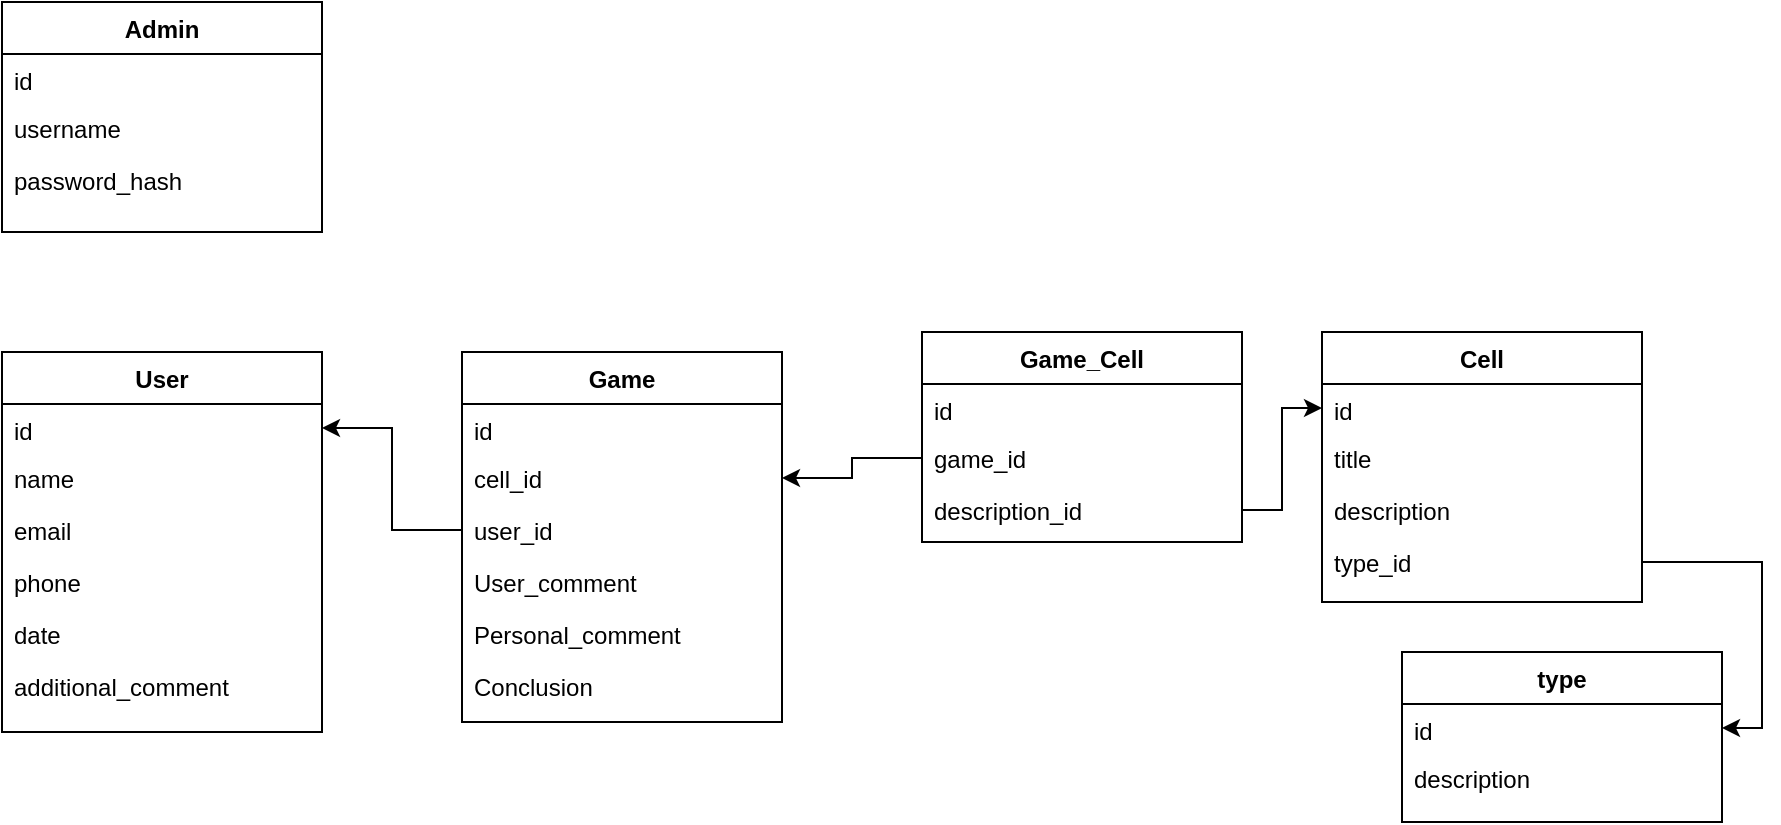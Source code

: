 <mxfile version="20.8.23" type="github">
  <diagram name="Page-1" id="9f46799a-70d6-7492-0946-bef42562c5a5">
    <mxGraphModel dx="1434" dy="3314" grid="1" gridSize="10" guides="1" tooltips="1" connect="1" arrows="1" fold="1" page="1" pageScale="1" pageWidth="1100" pageHeight="850" background="none" math="0" shadow="0">
      <root>
        <mxCell id="0" />
        <mxCell id="1" parent="0" />
        <mxCell id="Sm0ss1CgcWURTjr-spZG-1" value="Admin" style="swimlane;fontStyle=1;align=center;verticalAlign=top;childLayout=stackLayout;horizontal=1;startSize=26;horizontalStack=0;resizeParent=1;resizeLast=0;collapsible=1;marginBottom=0;rounded=0;shadow=0;strokeWidth=1;" parent="1" vertex="1">
          <mxGeometry x="60" y="-2365" width="160" height="115" as="geometry">
            <mxRectangle x="340" y="380" width="170" height="26" as="alternateBounds" />
          </mxGeometry>
        </mxCell>
        <mxCell id="Sm0ss1CgcWURTjr-spZG-2" value="id" style="text;align=left;verticalAlign=top;spacingLeft=4;spacingRight=4;overflow=hidden;rotatable=0;points=[[0,0.5],[1,0.5]];portConstraint=eastwest;" parent="Sm0ss1CgcWURTjr-spZG-1" vertex="1">
          <mxGeometry y="26" width="160" height="24" as="geometry" />
        </mxCell>
        <mxCell id="Sm0ss1CgcWURTjr-spZG-3" value="username" style="text;align=left;verticalAlign=top;spacingLeft=4;spacingRight=4;overflow=hidden;rotatable=0;points=[[0,0.5],[1,0.5]];portConstraint=eastwest;" parent="Sm0ss1CgcWURTjr-spZG-1" vertex="1">
          <mxGeometry y="50" width="160" height="26" as="geometry" />
        </mxCell>
        <mxCell id="Sm0ss1CgcWURTjr-spZG-4" value="password_hash" style="text;align=left;verticalAlign=top;spacingLeft=4;spacingRight=4;overflow=hidden;rotatable=0;points=[[0,0.5],[1,0.5]];portConstraint=eastwest;" parent="Sm0ss1CgcWURTjr-spZG-1" vertex="1">
          <mxGeometry y="76" width="160" height="26" as="geometry" />
        </mxCell>
        <mxCell id="Sm0ss1CgcWURTjr-spZG-11" value="User" style="swimlane;fontStyle=1;align=center;verticalAlign=top;childLayout=stackLayout;horizontal=1;startSize=26;horizontalStack=0;resizeParent=1;resizeLast=0;collapsible=1;marginBottom=0;rounded=0;shadow=0;strokeWidth=1;" parent="1" vertex="1">
          <mxGeometry x="60" y="-2190" width="160" height="190" as="geometry">
            <mxRectangle x="340" y="380" width="170" height="26" as="alternateBounds" />
          </mxGeometry>
        </mxCell>
        <mxCell id="Sm0ss1CgcWURTjr-spZG-12" value="id" style="text;align=left;verticalAlign=top;spacingLeft=4;spacingRight=4;overflow=hidden;rotatable=0;points=[[0,0.5],[1,0.5]];portConstraint=eastwest;" parent="Sm0ss1CgcWURTjr-spZG-11" vertex="1">
          <mxGeometry y="26" width="160" height="24" as="geometry" />
        </mxCell>
        <mxCell id="Sm0ss1CgcWURTjr-spZG-14" value="name" style="text;align=left;verticalAlign=top;spacingLeft=4;spacingRight=4;overflow=hidden;rotatable=0;points=[[0,0.5],[1,0.5]];portConstraint=eastwest;" parent="Sm0ss1CgcWURTjr-spZG-11" vertex="1">
          <mxGeometry y="50" width="160" height="26" as="geometry" />
        </mxCell>
        <mxCell id="Sm0ss1CgcWURTjr-spZG-13" value="email" style="text;align=left;verticalAlign=top;spacingLeft=4;spacingRight=4;overflow=hidden;rotatable=0;points=[[0,0.5],[1,0.5]];portConstraint=eastwest;" parent="Sm0ss1CgcWURTjr-spZG-11" vertex="1">
          <mxGeometry y="76" width="160" height="26" as="geometry" />
        </mxCell>
        <mxCell id="aC7HOlzn7UsuC4Z27_pg-23" value="phone" style="text;align=left;verticalAlign=top;spacingLeft=4;spacingRight=4;overflow=hidden;rotatable=0;points=[[0,0.5],[1,0.5]];portConstraint=eastwest;" vertex="1" parent="Sm0ss1CgcWURTjr-spZG-11">
          <mxGeometry y="102" width="160" height="26" as="geometry" />
        </mxCell>
        <mxCell id="aC7HOlzn7UsuC4Z27_pg-15" value="date" style="text;align=left;verticalAlign=top;spacingLeft=4;spacingRight=4;overflow=hidden;rotatable=0;points=[[0,0.5],[1,0.5]];portConstraint=eastwest;" vertex="1" parent="Sm0ss1CgcWURTjr-spZG-11">
          <mxGeometry y="128" width="160" height="26" as="geometry" />
        </mxCell>
        <mxCell id="Sm0ss1CgcWURTjr-spZG-16" value="additional_comment" style="text;align=left;verticalAlign=top;spacingLeft=4;spacingRight=4;overflow=hidden;rotatable=0;points=[[0,0.5],[1,0.5]];portConstraint=eastwest;" parent="Sm0ss1CgcWURTjr-spZG-11" vertex="1">
          <mxGeometry y="154" width="160" height="26" as="geometry" />
        </mxCell>
        <mxCell id="Sm0ss1CgcWURTjr-spZG-18" value="Cell" style="swimlane;fontStyle=1;align=center;verticalAlign=top;childLayout=stackLayout;horizontal=1;startSize=26;horizontalStack=0;resizeParent=1;resizeLast=0;collapsible=1;marginBottom=0;rounded=0;shadow=0;strokeWidth=1;" parent="1" vertex="1">
          <mxGeometry x="720" y="-2200" width="160" height="135" as="geometry">
            <mxRectangle x="340" y="380" width="170" height="26" as="alternateBounds" />
          </mxGeometry>
        </mxCell>
        <mxCell id="Sm0ss1CgcWURTjr-spZG-19" value="id" style="text;align=left;verticalAlign=top;spacingLeft=4;spacingRight=4;overflow=hidden;rotatable=0;points=[[0,0.5],[1,0.5]];portConstraint=eastwest;" parent="Sm0ss1CgcWURTjr-spZG-18" vertex="1">
          <mxGeometry y="26" width="160" height="24" as="geometry" />
        </mxCell>
        <mxCell id="Sm0ss1CgcWURTjr-spZG-20" value="title" style="text;align=left;verticalAlign=top;spacingLeft=4;spacingRight=4;overflow=hidden;rotatable=0;points=[[0,0.5],[1,0.5]];portConstraint=eastwest;" parent="Sm0ss1CgcWURTjr-spZG-18" vertex="1">
          <mxGeometry y="50" width="160" height="26" as="geometry" />
        </mxCell>
        <mxCell id="Sm0ss1CgcWURTjr-spZG-21" value="description" style="text;align=left;verticalAlign=top;spacingLeft=4;spacingRight=4;overflow=hidden;rotatable=0;points=[[0,0.5],[1,0.5]];portConstraint=eastwest;" parent="Sm0ss1CgcWURTjr-spZG-18" vertex="1">
          <mxGeometry y="76" width="160" height="26" as="geometry" />
        </mxCell>
        <mxCell id="aC7HOlzn7UsuC4Z27_pg-16" value="type_id" style="text;align=left;verticalAlign=top;spacingLeft=4;spacingRight=4;overflow=hidden;rotatable=0;points=[[0,0.5],[1,0.5]];portConstraint=eastwest;" vertex="1" parent="Sm0ss1CgcWURTjr-spZG-18">
          <mxGeometry y="102" width="160" height="26" as="geometry" />
        </mxCell>
        <mxCell id="aC7HOlzn7UsuC4Z27_pg-3" value="Game_Cell" style="swimlane;fontStyle=1;align=center;verticalAlign=top;childLayout=stackLayout;horizontal=1;startSize=26;horizontalStack=0;resizeParent=1;resizeLast=0;collapsible=1;marginBottom=0;rounded=0;shadow=0;strokeWidth=1;" vertex="1" parent="1">
          <mxGeometry x="520" y="-2200" width="160" height="105" as="geometry">
            <mxRectangle x="340" y="380" width="170" height="26" as="alternateBounds" />
          </mxGeometry>
        </mxCell>
        <mxCell id="aC7HOlzn7UsuC4Z27_pg-4" value="id" style="text;align=left;verticalAlign=top;spacingLeft=4;spacingRight=4;overflow=hidden;rotatable=0;points=[[0,0.5],[1,0.5]];portConstraint=eastwest;" vertex="1" parent="aC7HOlzn7UsuC4Z27_pg-3">
          <mxGeometry y="26" width="160" height="24" as="geometry" />
        </mxCell>
        <mxCell id="aC7HOlzn7UsuC4Z27_pg-5" value="game_id" style="text;align=left;verticalAlign=top;spacingLeft=4;spacingRight=4;overflow=hidden;rotatable=0;points=[[0,0.5],[1,0.5]];portConstraint=eastwest;" vertex="1" parent="aC7HOlzn7UsuC4Z27_pg-3">
          <mxGeometry y="50" width="160" height="26" as="geometry" />
        </mxCell>
        <mxCell id="aC7HOlzn7UsuC4Z27_pg-6" value="description_id" style="text;align=left;verticalAlign=top;spacingLeft=4;spacingRight=4;overflow=hidden;rotatable=0;points=[[0,0.5],[1,0.5]];portConstraint=eastwest;" vertex="1" parent="aC7HOlzn7UsuC4Z27_pg-3">
          <mxGeometry y="76" width="160" height="26" as="geometry" />
        </mxCell>
        <mxCell id="aC7HOlzn7UsuC4Z27_pg-17" value="type" style="swimlane;fontStyle=1;align=center;verticalAlign=top;childLayout=stackLayout;horizontal=1;startSize=26;horizontalStack=0;resizeParent=1;resizeLast=0;collapsible=1;marginBottom=0;rounded=0;shadow=0;strokeWidth=1;" vertex="1" parent="1">
          <mxGeometry x="760" y="-2040" width="160" height="85" as="geometry">
            <mxRectangle x="340" y="380" width="170" height="26" as="alternateBounds" />
          </mxGeometry>
        </mxCell>
        <mxCell id="aC7HOlzn7UsuC4Z27_pg-18" value="id" style="text;align=left;verticalAlign=top;spacingLeft=4;spacingRight=4;overflow=hidden;rotatable=0;points=[[0,0.5],[1,0.5]];portConstraint=eastwest;" vertex="1" parent="aC7HOlzn7UsuC4Z27_pg-17">
          <mxGeometry y="26" width="160" height="24" as="geometry" />
        </mxCell>
        <mxCell id="aC7HOlzn7UsuC4Z27_pg-20" value="description" style="text;align=left;verticalAlign=top;spacingLeft=4;spacingRight=4;overflow=hidden;rotatable=0;points=[[0,0.5],[1,0.5]];portConstraint=eastwest;" vertex="1" parent="aC7HOlzn7UsuC4Z27_pg-17">
          <mxGeometry y="50" width="160" height="26" as="geometry" />
        </mxCell>
        <mxCell id="aC7HOlzn7UsuC4Z27_pg-22" style="edgeStyle=orthogonalEdgeStyle;rounded=0;orthogonalLoop=1;jettySize=auto;html=1;entryX=1;entryY=0.5;entryDx=0;entryDy=0;" edge="1" parent="1" source="aC7HOlzn7UsuC4Z27_pg-16" target="aC7HOlzn7UsuC4Z27_pg-18">
          <mxGeometry relative="1" as="geometry" />
        </mxCell>
        <mxCell id="aC7HOlzn7UsuC4Z27_pg-25" value="Game" style="swimlane;fontStyle=1;align=center;verticalAlign=top;childLayout=stackLayout;horizontal=1;startSize=26;horizontalStack=0;resizeParent=1;resizeLast=0;collapsible=1;marginBottom=0;rounded=0;shadow=0;strokeWidth=1;" vertex="1" parent="1">
          <mxGeometry x="290" y="-2190" width="160" height="185" as="geometry">
            <mxRectangle x="340" y="380" width="170" height="26" as="alternateBounds" />
          </mxGeometry>
        </mxCell>
        <mxCell id="aC7HOlzn7UsuC4Z27_pg-26" value="id" style="text;align=left;verticalAlign=top;spacingLeft=4;spacingRight=4;overflow=hidden;rotatable=0;points=[[0,0.5],[1,0.5]];portConstraint=eastwest;" vertex="1" parent="aC7HOlzn7UsuC4Z27_pg-25">
          <mxGeometry y="26" width="160" height="24" as="geometry" />
        </mxCell>
        <mxCell id="aC7HOlzn7UsuC4Z27_pg-27" value="cell_id" style="text;align=left;verticalAlign=top;spacingLeft=4;spacingRight=4;overflow=hidden;rotatable=0;points=[[0,0.5],[1,0.5]];portConstraint=eastwest;" vertex="1" parent="aC7HOlzn7UsuC4Z27_pg-25">
          <mxGeometry y="50" width="160" height="26" as="geometry" />
        </mxCell>
        <mxCell id="aC7HOlzn7UsuC4Z27_pg-34" value="user_id" style="text;align=left;verticalAlign=top;spacingLeft=4;spacingRight=4;overflow=hidden;rotatable=0;points=[[0,0.5],[1,0.5]];portConstraint=eastwest;" vertex="1" parent="aC7HOlzn7UsuC4Z27_pg-25">
          <mxGeometry y="76" width="160" height="26" as="geometry" />
        </mxCell>
        <mxCell id="aC7HOlzn7UsuC4Z27_pg-28" value="User_comment" style="text;align=left;verticalAlign=top;spacingLeft=4;spacingRight=4;overflow=hidden;rotatable=0;points=[[0,0.5],[1,0.5]];portConstraint=eastwest;" vertex="1" parent="aC7HOlzn7UsuC4Z27_pg-25">
          <mxGeometry y="102" width="160" height="26" as="geometry" />
        </mxCell>
        <mxCell id="aC7HOlzn7UsuC4Z27_pg-29" value="Personal_comment" style="text;align=left;verticalAlign=top;spacingLeft=4;spacingRight=4;overflow=hidden;rotatable=0;points=[[0,0.5],[1,0.5]];portConstraint=eastwest;" vertex="1" parent="aC7HOlzn7UsuC4Z27_pg-25">
          <mxGeometry y="128" width="160" height="26" as="geometry" />
        </mxCell>
        <mxCell id="aC7HOlzn7UsuC4Z27_pg-30" value="Conclusion" style="text;align=left;verticalAlign=top;spacingLeft=4;spacingRight=4;overflow=hidden;rotatable=0;points=[[0,0.5],[1,0.5]];portConstraint=eastwest;" vertex="1" parent="aC7HOlzn7UsuC4Z27_pg-25">
          <mxGeometry y="154" width="160" height="26" as="geometry" />
        </mxCell>
        <mxCell id="aC7HOlzn7UsuC4Z27_pg-35" style="edgeStyle=orthogonalEdgeStyle;rounded=0;orthogonalLoop=1;jettySize=auto;html=1;exitX=0;exitY=0.5;exitDx=0;exitDy=0;" edge="1" parent="1" source="aC7HOlzn7UsuC4Z27_pg-34" target="Sm0ss1CgcWURTjr-spZG-12">
          <mxGeometry relative="1" as="geometry" />
        </mxCell>
        <mxCell id="aC7HOlzn7UsuC4Z27_pg-36" style="edgeStyle=orthogonalEdgeStyle;rounded=0;orthogonalLoop=1;jettySize=auto;html=1;exitX=0;exitY=0.5;exitDx=0;exitDy=0;entryX=1;entryY=0.5;entryDx=0;entryDy=0;" edge="1" parent="1" source="aC7HOlzn7UsuC4Z27_pg-5" target="aC7HOlzn7UsuC4Z27_pg-27">
          <mxGeometry relative="1" as="geometry" />
        </mxCell>
        <mxCell id="aC7HOlzn7UsuC4Z27_pg-37" style="edgeStyle=orthogonalEdgeStyle;rounded=0;orthogonalLoop=1;jettySize=auto;html=1;exitX=1;exitY=0.5;exitDx=0;exitDy=0;entryX=0;entryY=0.5;entryDx=0;entryDy=0;" edge="1" parent="1" source="aC7HOlzn7UsuC4Z27_pg-6" target="Sm0ss1CgcWURTjr-spZG-19">
          <mxGeometry relative="1" as="geometry" />
        </mxCell>
      </root>
    </mxGraphModel>
  </diagram>
</mxfile>
